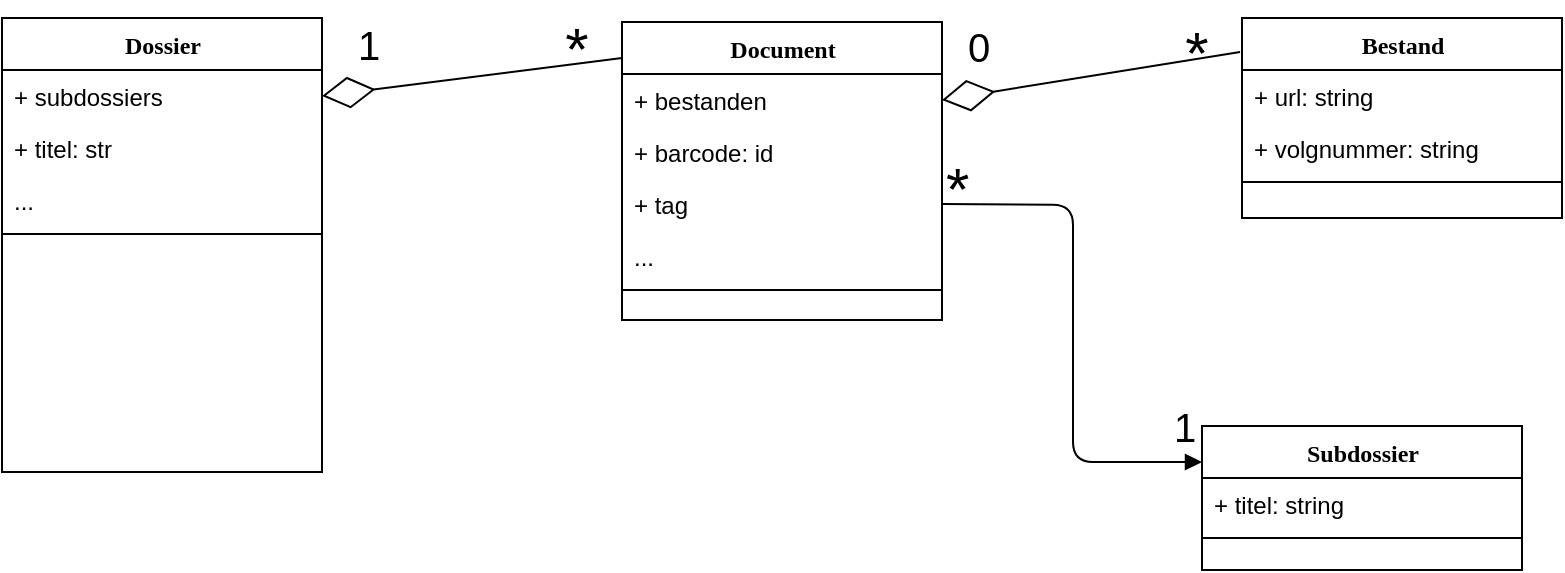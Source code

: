 <mxfile version="11.0.7"><diagram name="Page-1" id="9f46799a-70d6-7492-0946-bef42562c5a5"><mxGraphModel dx="2066" dy="1123" grid="1" gridSize="10" guides="1" tooltips="1" connect="1" arrows="1" fold="1" page="1" pageScale="1" pageWidth="1100" pageHeight="850" background="#ffffff" math="0" shadow="0"><root><mxCell id="0"/><mxCell id="1" parent="0"/><mxCell id="78961159f06e98e8-17" value="Dossier" style="swimlane;html=1;fontStyle=1;align=center;verticalAlign=top;childLayout=stackLayout;horizontal=1;startSize=26;horizontalStack=0;resizeParent=1;resizeLast=0;collapsible=1;marginBottom=0;swimlaneFillColor=#ffffff;rounded=0;shadow=0;comic=0;labelBackgroundColor=none;strokeColor=#000000;strokeWidth=1;fillColor=none;fontFamily=Verdana;fontSize=12;fontColor=#000000;" parent="1" vertex="1"><mxGeometry x="110" y="70" width="160" height="227" as="geometry"/></mxCell><mxCell id="mYd6V40OJbP4kGS3SOJu-28" value="+ subdossiers" style="text;html=1;strokeColor=none;fillColor=none;align=left;verticalAlign=top;spacingLeft=4;spacingRight=4;whiteSpace=wrap;overflow=hidden;rotatable=0;points=[[0,0.5],[1,0.5]];portConstraint=eastwest;" parent="78961159f06e98e8-17" vertex="1"><mxGeometry y="26" width="160" height="26" as="geometry"/></mxCell><mxCell id="78961159f06e98e8-21" value="+ titel: str" style="text;html=1;strokeColor=none;fillColor=none;align=left;verticalAlign=top;spacingLeft=4;spacingRight=4;whiteSpace=wrap;overflow=hidden;rotatable=0;points=[[0,0.5],[1,0.5]];portConstraint=eastwest;" parent="78961159f06e98e8-17" vertex="1"><mxGeometry y="52" width="160" height="26" as="geometry"/></mxCell><mxCell id="78961159f06e98e8-26" value="&lt;div&gt;...&lt;/div&gt;" style="text;html=1;strokeColor=none;fillColor=none;align=left;verticalAlign=top;spacingLeft=4;spacingRight=4;whiteSpace=wrap;overflow=hidden;rotatable=0;points=[[0,0.5],[1,0.5]];portConstraint=eastwest;" parent="78961159f06e98e8-17" vertex="1"><mxGeometry y="78" width="160" height="26" as="geometry"/></mxCell><mxCell id="78961159f06e98e8-19" value="" style="line;html=1;strokeWidth=1;fillColor=none;align=left;verticalAlign=middle;spacingTop=-1;spacingLeft=3;spacingRight=3;rotatable=0;labelPosition=right;points=[];portConstraint=eastwest;" parent="78961159f06e98e8-17" vertex="1"><mxGeometry y="104" width="160" height="8" as="geometry"/></mxCell><mxCell id="mYd6V40OJbP4kGS3SOJu-5" value="Document" style="swimlane;html=1;fontStyle=1;align=center;verticalAlign=top;childLayout=stackLayout;horizontal=1;startSize=26;horizontalStack=0;resizeParent=1;resizeLast=0;collapsible=1;marginBottom=0;swimlaneFillColor=#ffffff;rounded=0;shadow=0;comic=0;labelBackgroundColor=none;strokeColor=#000000;strokeWidth=1;fillColor=none;fontFamily=Verdana;fontSize=12;fontColor=#000000;" parent="1" vertex="1"><mxGeometry x="420" y="72" width="160" height="149" as="geometry"/></mxCell><mxCell id="mYd6V40OJbP4kGS3SOJu-7" value="+ bestanden" style="text;html=1;strokeColor=none;fillColor=none;align=left;verticalAlign=top;spacingLeft=4;spacingRight=4;whiteSpace=wrap;overflow=hidden;rotatable=0;points=[[0,0.5],[1,0.5]];portConstraint=eastwest;" parent="mYd6V40OJbP4kGS3SOJu-5" vertex="1"><mxGeometry y="26" width="160" height="26" as="geometry"/></mxCell><mxCell id="mYd6V40OJbP4kGS3SOJu-6" value="+ barcode: id" style="text;html=1;strokeColor=none;fillColor=none;align=left;verticalAlign=top;spacingLeft=4;spacingRight=4;whiteSpace=wrap;overflow=hidden;rotatable=0;points=[[0,0.5],[1,0.5]];portConstraint=eastwest;" parent="mYd6V40OJbP4kGS3SOJu-5" vertex="1"><mxGeometry y="52" width="160" height="26" as="geometry"/></mxCell><mxCell id="VeF-qGW4is2UHu4lY-fW-5" value="+ tag" style="text;html=1;strokeColor=none;fillColor=none;align=left;verticalAlign=top;spacingLeft=4;spacingRight=4;whiteSpace=wrap;overflow=hidden;rotatable=0;points=[[0,0.5],[1,0.5]];portConstraint=eastwest;" vertex="1" parent="mYd6V40OJbP4kGS3SOJu-5"><mxGeometry y="78" width="160" height="26" as="geometry"/></mxCell><mxCell id="VeF-qGW4is2UHu4lY-fW-1" value="..." style="text;html=1;strokeColor=none;fillColor=none;align=left;verticalAlign=top;spacingLeft=4;spacingRight=4;whiteSpace=wrap;overflow=hidden;rotatable=0;points=[[0,0.5],[1,0.5]];portConstraint=eastwest;" vertex="1" parent="mYd6V40OJbP4kGS3SOJu-5"><mxGeometry y="104" width="160" height="26" as="geometry"/></mxCell><mxCell id="mYd6V40OJbP4kGS3SOJu-10" value="" style="line;html=1;strokeWidth=1;fillColor=none;align=left;verticalAlign=middle;spacingTop=-1;spacingLeft=3;spacingRight=3;rotatable=0;labelPosition=right;points=[];portConstraint=eastwest;" parent="mYd6V40OJbP4kGS3SOJu-5" vertex="1"><mxGeometry y="130" width="160" height="8" as="geometry"/></mxCell><mxCell id="mYd6V40OJbP4kGS3SOJu-12" value="Bestand" style="swimlane;html=1;fontStyle=1;align=center;verticalAlign=top;childLayout=stackLayout;horizontal=1;startSize=26;horizontalStack=0;resizeParent=1;resizeLast=0;collapsible=1;marginBottom=0;swimlaneFillColor=#ffffff;rounded=0;shadow=0;comic=0;labelBackgroundColor=none;strokeColor=#000000;strokeWidth=1;fillColor=none;fontFamily=Verdana;fontSize=12;fontColor=#000000;" parent="1" vertex="1"><mxGeometry x="730" y="70" width="160" height="100" as="geometry"/></mxCell><mxCell id="mYd6V40OJbP4kGS3SOJu-13" value="+ url: string" style="text;html=1;strokeColor=none;fillColor=none;align=left;verticalAlign=top;spacingLeft=4;spacingRight=4;whiteSpace=wrap;overflow=hidden;rotatable=0;points=[[0,0.5],[1,0.5]];portConstraint=eastwest;" parent="mYd6V40OJbP4kGS3SOJu-12" vertex="1"><mxGeometry y="26" width="160" height="26" as="geometry"/></mxCell><mxCell id="mYd6V40OJbP4kGS3SOJu-16" value="+ volgnummer: string" style="text;html=1;strokeColor=none;fillColor=none;align=left;verticalAlign=top;spacingLeft=4;spacingRight=4;whiteSpace=wrap;overflow=hidden;rotatable=0;points=[[0,0.5],[1,0.5]];portConstraint=eastwest;" parent="mYd6V40OJbP4kGS3SOJu-12" vertex="1"><mxGeometry y="52" width="160" height="26" as="geometry"/></mxCell><mxCell id="mYd6V40OJbP4kGS3SOJu-17" value="" style="line;html=1;strokeWidth=1;fillColor=none;align=left;verticalAlign=middle;spacingTop=-1;spacingLeft=3;spacingRight=3;rotatable=0;labelPosition=right;points=[];portConstraint=eastwest;" parent="mYd6V40OJbP4kGS3SOJu-12" vertex="1"><mxGeometry y="78" width="160" height="8" as="geometry"/></mxCell><mxCell id="mYd6V40OJbP4kGS3SOJu-23" value="" style="endArrow=diamondThin;endFill=0;endSize=24;html=1;entryX=1;entryY=0.5;entryDx=0;entryDy=0;" parent="1" target="mYd6V40OJbP4kGS3SOJu-28" edge="1"><mxGeometry width="160" relative="1" as="geometry"><mxPoint x="420" y="90" as="sourcePoint"/><mxPoint x="380" y="119" as="targetPoint"/></mxGeometry></mxCell><mxCell id="mYd6V40OJbP4kGS3SOJu-38" value="1" style="text;html=1;resizable=0;points=[];align=center;verticalAlign=middle;labelBackgroundColor=none;fontSize=20;" parent="mYd6V40OJbP4kGS3SOJu-23" vertex="1" connectable="0"><mxGeometry x="0.681" relative="1" as="geometry"><mxPoint x="-1.5" y="-23.5" as="offset"/></mxGeometry></mxCell><mxCell id="mYd6V40OJbP4kGS3SOJu-39" value="*" style="text;html=1;resizable=0;points=[];align=center;verticalAlign=middle;labelBackgroundColor=none;fontSize=30;" parent="mYd6V40OJbP4kGS3SOJu-23" vertex="1" connectable="0"><mxGeometry x="-0.673" y="2" relative="1" as="geometry"><mxPoint x="1" y="-10.5" as="offset"/></mxGeometry></mxCell><mxCell id="mYd6V40OJbP4kGS3SOJu-26" value="" style="endArrow=diamondThin;endFill=0;endSize=24;html=1;exitX=-0.006;exitY=0.17;exitDx=0;exitDy=0;entryX=1;entryY=0.5;entryDx=0;entryDy=0;exitPerimeter=0;" parent="1" source="mYd6V40OJbP4kGS3SOJu-12" target="mYd6V40OJbP4kGS3SOJu-7" edge="1"><mxGeometry width="160" relative="1" as="geometry"><mxPoint x="400" y="139" as="sourcePoint"/><mxPoint x="300" y="139" as="targetPoint"/></mxGeometry></mxCell><mxCell id="mYd6V40OJbP4kGS3SOJu-33" value="Subdossier" style="swimlane;html=1;fontStyle=1;align=center;verticalAlign=top;childLayout=stackLayout;horizontal=1;startSize=26;horizontalStack=0;resizeParent=1;resizeLast=0;collapsible=1;marginBottom=0;swimlaneFillColor=#ffffff;rounded=0;shadow=0;comic=0;labelBackgroundColor=none;strokeColor=#000000;strokeWidth=1;fillColor=none;fontFamily=Verdana;fontSize=12;fontColor=#000000;" parent="1" vertex="1"><mxGeometry x="710" y="274" width="160" height="72" as="geometry"/></mxCell><mxCell id="mYd6V40OJbP4kGS3SOJu-35" value="+ titel: string" style="text;html=1;strokeColor=none;fillColor=none;align=left;verticalAlign=top;spacingLeft=4;spacingRight=4;whiteSpace=wrap;overflow=hidden;rotatable=0;points=[[0,0.5],[1,0.5]];portConstraint=eastwest;" parent="mYd6V40OJbP4kGS3SOJu-33" vertex="1"><mxGeometry y="26" width="160" height="26" as="geometry"/></mxCell><mxCell id="mYd6V40OJbP4kGS3SOJu-37" value="" style="line;html=1;strokeWidth=1;fillColor=none;align=left;verticalAlign=middle;spacingTop=-1;spacingLeft=3;spacingRight=3;rotatable=0;labelPosition=right;points=[];portConstraint=eastwest;" parent="mYd6V40OJbP4kGS3SOJu-33" vertex="1"><mxGeometry y="52" width="160" height="8" as="geometry"/></mxCell><mxCell id="mYd6V40OJbP4kGS3SOJu-43" value="*" style="text;html=1;resizable=0;points=[];align=center;verticalAlign=middle;labelBackgroundColor=none;fontSize=30;" parent="1" vertex="1" connectable="0"><mxGeometry x="706.015" y="96.877" as="geometry"><mxPoint x="1" y="-10.5" as="offset"/></mxGeometry></mxCell><mxCell id="mYd6V40OJbP4kGS3SOJu-45" value="0" style="text;html=1;resizable=0;points=[];align=center;verticalAlign=middle;labelBackgroundColor=none;fontSize=20;" parent="1" vertex="1" connectable="0"><mxGeometry x="598.803" y="107.091" as="geometry"><mxPoint x="-1.5" y="-23.5" as="offset"/></mxGeometry></mxCell><mxCell id="VeF-qGW4is2UHu4lY-fW-3" value="" style="endArrow=block;endFill=1;html=1;edgeStyle=orthogonalEdgeStyle;align=left;verticalAlign=top;exitX=1;exitY=0.5;exitDx=0;exitDy=0;entryX=0;entryY=0.25;entryDx=0;entryDy=0;spacingLeft=10;" edge="1" parent="1" target="mYd6V40OJbP4kGS3SOJu-33"><mxGeometry x="-1" relative="1" as="geometry"><mxPoint x="580" y="163" as="sourcePoint"/><mxPoint x="270" y="360" as="targetPoint"/></mxGeometry></mxCell><mxCell id="VeF-qGW4is2UHu4lY-fW-4" value="*" style="resizable=0;html=1;align=left;verticalAlign=bottom;labelBackgroundColor=none;fontSize=30;" connectable="0" vertex="1" parent="VeF-qGW4is2UHu4lY-fW-3"><mxGeometry x="-1" relative="1" as="geometry"><mxPoint y="12" as="offset"/></mxGeometry></mxCell><mxCell id="VeF-qGW4is2UHu4lY-fW-6" value="1" style="text;html=1;resizable=0;points=[];align=center;verticalAlign=middle;labelBackgroundColor=none;fontSize=20;" vertex="1" connectable="0" parent="VeF-qGW4is2UHu4lY-fW-3"><mxGeometry x="0.436" y="-1" relative="1" as="geometry"><mxPoint x="56" y="-10" as="offset"/></mxGeometry></mxCell></root></mxGraphModel></diagram></mxfile>